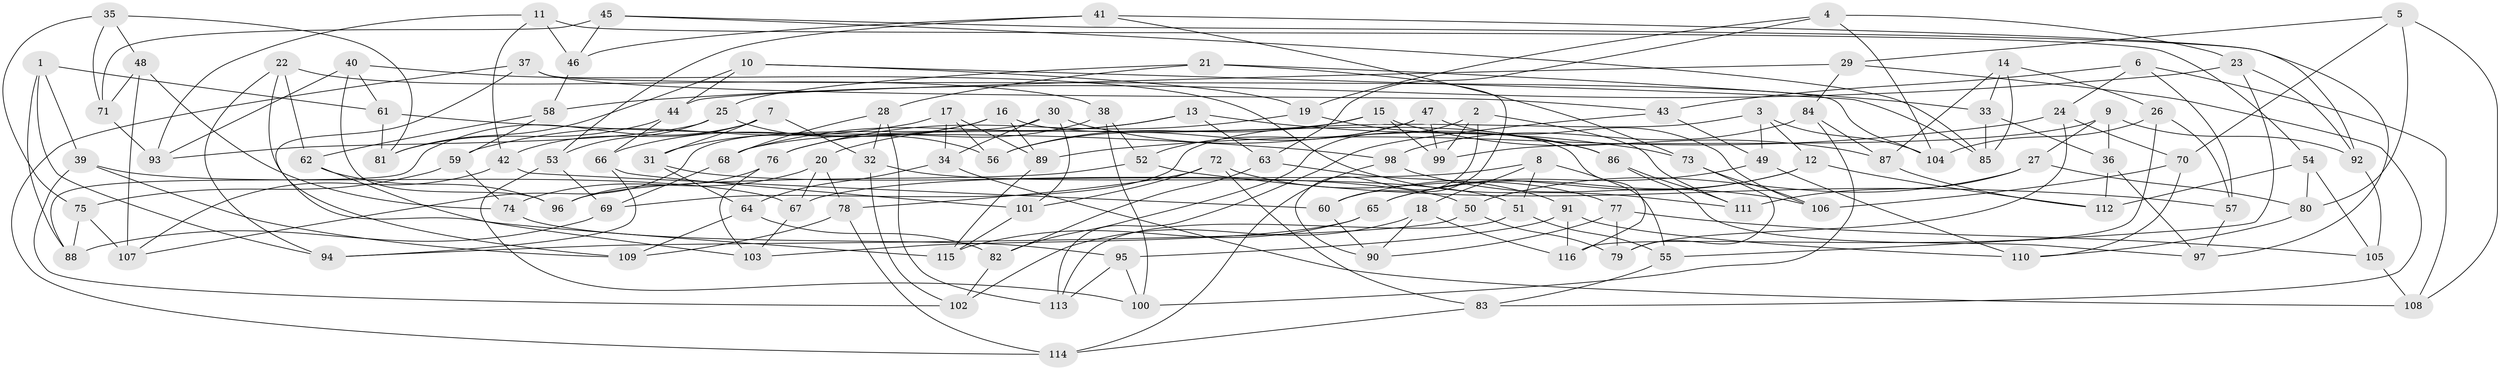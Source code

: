 // Generated by graph-tools (version 1.1) at 2025/56/03/09/25 04:56:48]
// undirected, 116 vertices, 232 edges
graph export_dot {
graph [start="1"]
  node [color=gray90,style=filled];
  1;
  2;
  3;
  4;
  5;
  6;
  7;
  8;
  9;
  10;
  11;
  12;
  13;
  14;
  15;
  16;
  17;
  18;
  19;
  20;
  21;
  22;
  23;
  24;
  25;
  26;
  27;
  28;
  29;
  30;
  31;
  32;
  33;
  34;
  35;
  36;
  37;
  38;
  39;
  40;
  41;
  42;
  43;
  44;
  45;
  46;
  47;
  48;
  49;
  50;
  51;
  52;
  53;
  54;
  55;
  56;
  57;
  58;
  59;
  60;
  61;
  62;
  63;
  64;
  65;
  66;
  67;
  68;
  69;
  70;
  71;
  72;
  73;
  74;
  75;
  76;
  77;
  78;
  79;
  80;
  81;
  82;
  83;
  84;
  85;
  86;
  87;
  88;
  89;
  90;
  91;
  92;
  93;
  94;
  95;
  96;
  97;
  98;
  99;
  100;
  101;
  102;
  103;
  104;
  105;
  106;
  107;
  108;
  109;
  110;
  111;
  112;
  113;
  114;
  115;
  116;
  1 -- 39;
  1 -- 88;
  1 -- 61;
  1 -- 94;
  2 -- 111;
  2 -- 99;
  2 -- 82;
  2 -- 90;
  3 -- 12;
  3 -- 49;
  3 -- 69;
  3 -- 104;
  4 -- 19;
  4 -- 63;
  4 -- 104;
  4 -- 23;
  5 -- 29;
  5 -- 108;
  5 -- 70;
  5 -- 80;
  6 -- 24;
  6 -- 108;
  6 -- 43;
  6 -- 57;
  7 -- 31;
  7 -- 88;
  7 -- 42;
  7 -- 32;
  8 -- 67;
  8 -- 51;
  8 -- 18;
  8 -- 55;
  9 -- 27;
  9 -- 36;
  9 -- 99;
  9 -- 92;
  10 -- 81;
  10 -- 44;
  10 -- 19;
  10 -- 85;
  11 -- 42;
  11 -- 93;
  11 -- 46;
  11 -- 54;
  12 -- 65;
  12 -- 60;
  12 -- 112;
  13 -- 63;
  13 -- 68;
  13 -- 73;
  13 -- 20;
  14 -- 87;
  14 -- 33;
  14 -- 26;
  14 -- 85;
  15 -- 56;
  15 -- 68;
  15 -- 87;
  15 -- 99;
  16 -- 66;
  16 -- 31;
  16 -- 116;
  16 -- 89;
  17 -- 59;
  17 -- 89;
  17 -- 34;
  17 -- 56;
  18 -- 116;
  18 -- 90;
  18 -- 102;
  19 -- 76;
  19 -- 86;
  20 -- 78;
  20 -- 74;
  20 -- 67;
  21 -- 60;
  21 -- 28;
  21 -- 33;
  21 -- 25;
  22 -- 62;
  22 -- 38;
  22 -- 115;
  22 -- 94;
  23 -- 55;
  23 -- 58;
  23 -- 92;
  24 -- 70;
  24 -- 89;
  24 -- 79;
  25 -- 56;
  25 -- 93;
  25 -- 53;
  26 -- 104;
  26 -- 57;
  26 -- 116;
  27 -- 80;
  27 -- 50;
  27 -- 111;
  28 -- 32;
  28 -- 68;
  28 -- 113;
  29 -- 44;
  29 -- 84;
  29 -- 83;
  30 -- 101;
  30 -- 107;
  30 -- 86;
  30 -- 34;
  31 -- 64;
  31 -- 50;
  32 -- 102;
  32 -- 51;
  33 -- 85;
  33 -- 36;
  34 -- 108;
  34 -- 64;
  35 -- 81;
  35 -- 75;
  35 -- 71;
  35 -- 48;
  36 -- 112;
  36 -- 97;
  37 -- 104;
  37 -- 114;
  37 -- 43;
  37 -- 109;
  38 -- 76;
  38 -- 52;
  38 -- 100;
  39 -- 102;
  39 -- 109;
  39 -- 67;
  40 -- 111;
  40 -- 61;
  40 -- 96;
  40 -- 93;
  41 -- 46;
  41 -- 53;
  41 -- 73;
  41 -- 92;
  42 -- 107;
  42 -- 60;
  43 -- 49;
  43 -- 113;
  44 -- 66;
  44 -- 81;
  45 -- 85;
  45 -- 46;
  45 -- 71;
  45 -- 97;
  46 -- 58;
  47 -- 99;
  47 -- 56;
  47 -- 52;
  47 -- 106;
  48 -- 107;
  48 -- 74;
  48 -- 71;
  49 -- 65;
  49 -- 110;
  50 -- 79;
  50 -- 94;
  51 -- 55;
  51 -- 113;
  52 -- 96;
  52 -- 57;
  53 -- 100;
  53 -- 69;
  54 -- 112;
  54 -- 105;
  54 -- 80;
  55 -- 83;
  57 -- 97;
  58 -- 62;
  58 -- 59;
  59 -- 75;
  59 -- 74;
  60 -- 90;
  61 -- 98;
  61 -- 81;
  62 -- 103;
  62 -- 96;
  63 -- 91;
  63 -- 82;
  64 -- 109;
  64 -- 82;
  65 -- 103;
  65 -- 115;
  66 -- 94;
  66 -- 101;
  67 -- 103;
  68 -- 69;
  69 -- 88;
  70 -- 110;
  70 -- 106;
  71 -- 93;
  72 -- 77;
  72 -- 78;
  72 -- 83;
  72 -- 101;
  73 -- 106;
  73 -- 79;
  74 -- 95;
  75 -- 107;
  75 -- 88;
  76 -- 96;
  76 -- 103;
  77 -- 105;
  77 -- 79;
  77 -- 90;
  78 -- 109;
  78 -- 114;
  80 -- 110;
  82 -- 102;
  83 -- 114;
  84 -- 87;
  84 -- 98;
  84 -- 100;
  86 -- 111;
  86 -- 97;
  87 -- 112;
  89 -- 115;
  91 -- 116;
  91 -- 95;
  91 -- 110;
  92 -- 105;
  95 -- 113;
  95 -- 100;
  98 -- 114;
  98 -- 106;
  101 -- 115;
  105 -- 108;
}
